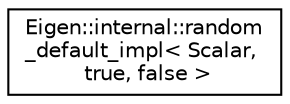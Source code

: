 digraph "Graphical Class Hierarchy"
{
  edge [fontname="Helvetica",fontsize="10",labelfontname="Helvetica",labelfontsize="10"];
  node [fontname="Helvetica",fontsize="10",shape=record];
  rankdir="LR";
  Node1 [label="Eigen::internal::random\l_default_impl\< Scalar,\l true, false \>",height=0.2,width=0.4,color="black", fillcolor="white", style="filled",URL="$struct_eigen_1_1internal_1_1random__default__impl_3_01_scalar_00_01true_00_01false_01_4.html"];
}
